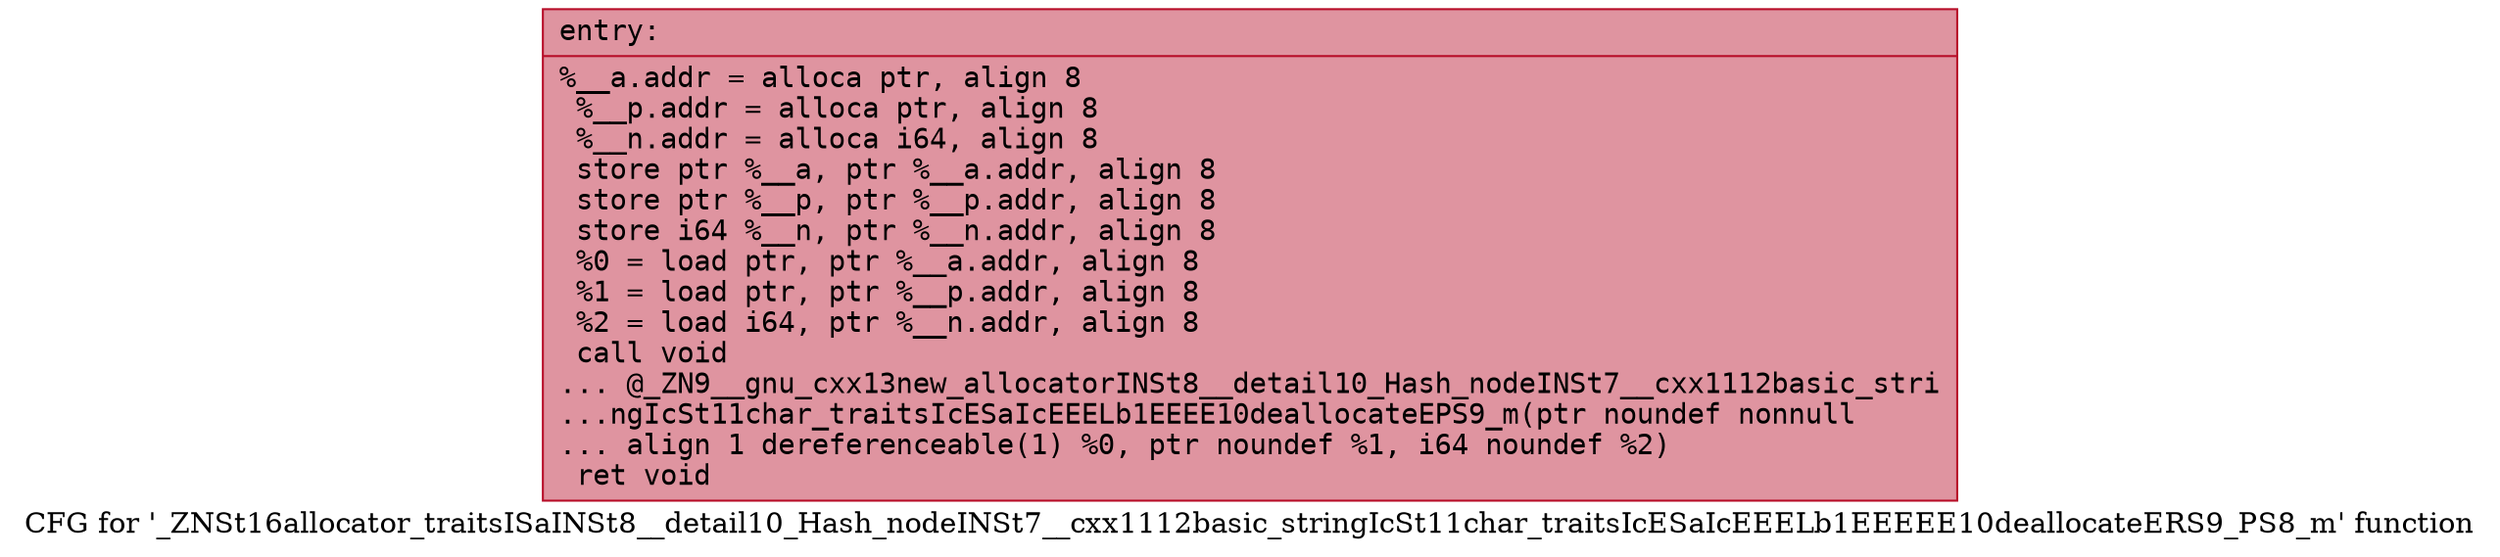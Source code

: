 digraph "CFG for '_ZNSt16allocator_traitsISaINSt8__detail10_Hash_nodeINSt7__cxx1112basic_stringIcSt11char_traitsIcESaIcEEELb1EEEEE10deallocateERS9_PS8_m' function" {
	label="CFG for '_ZNSt16allocator_traitsISaINSt8__detail10_Hash_nodeINSt7__cxx1112basic_stringIcSt11char_traitsIcESaIcEEELb1EEEEE10deallocateERS9_PS8_m' function";

	Node0x55c7e097e190 [shape=record,color="#b70d28ff", style=filled, fillcolor="#b70d2870" fontname="Courier",label="{entry:\l|  %__a.addr = alloca ptr, align 8\l  %__p.addr = alloca ptr, align 8\l  %__n.addr = alloca i64, align 8\l  store ptr %__a, ptr %__a.addr, align 8\l  store ptr %__p, ptr %__p.addr, align 8\l  store i64 %__n, ptr %__n.addr, align 8\l  %0 = load ptr, ptr %__a.addr, align 8\l  %1 = load ptr, ptr %__p.addr, align 8\l  %2 = load i64, ptr %__n.addr, align 8\l  call void\l... @_ZN9__gnu_cxx13new_allocatorINSt8__detail10_Hash_nodeINSt7__cxx1112basic_stri\l...ngIcSt11char_traitsIcESaIcEEELb1EEEE10deallocateEPS9_m(ptr noundef nonnull\l... align 1 dereferenceable(1) %0, ptr noundef %1, i64 noundef %2)\l  ret void\l}"];
}
